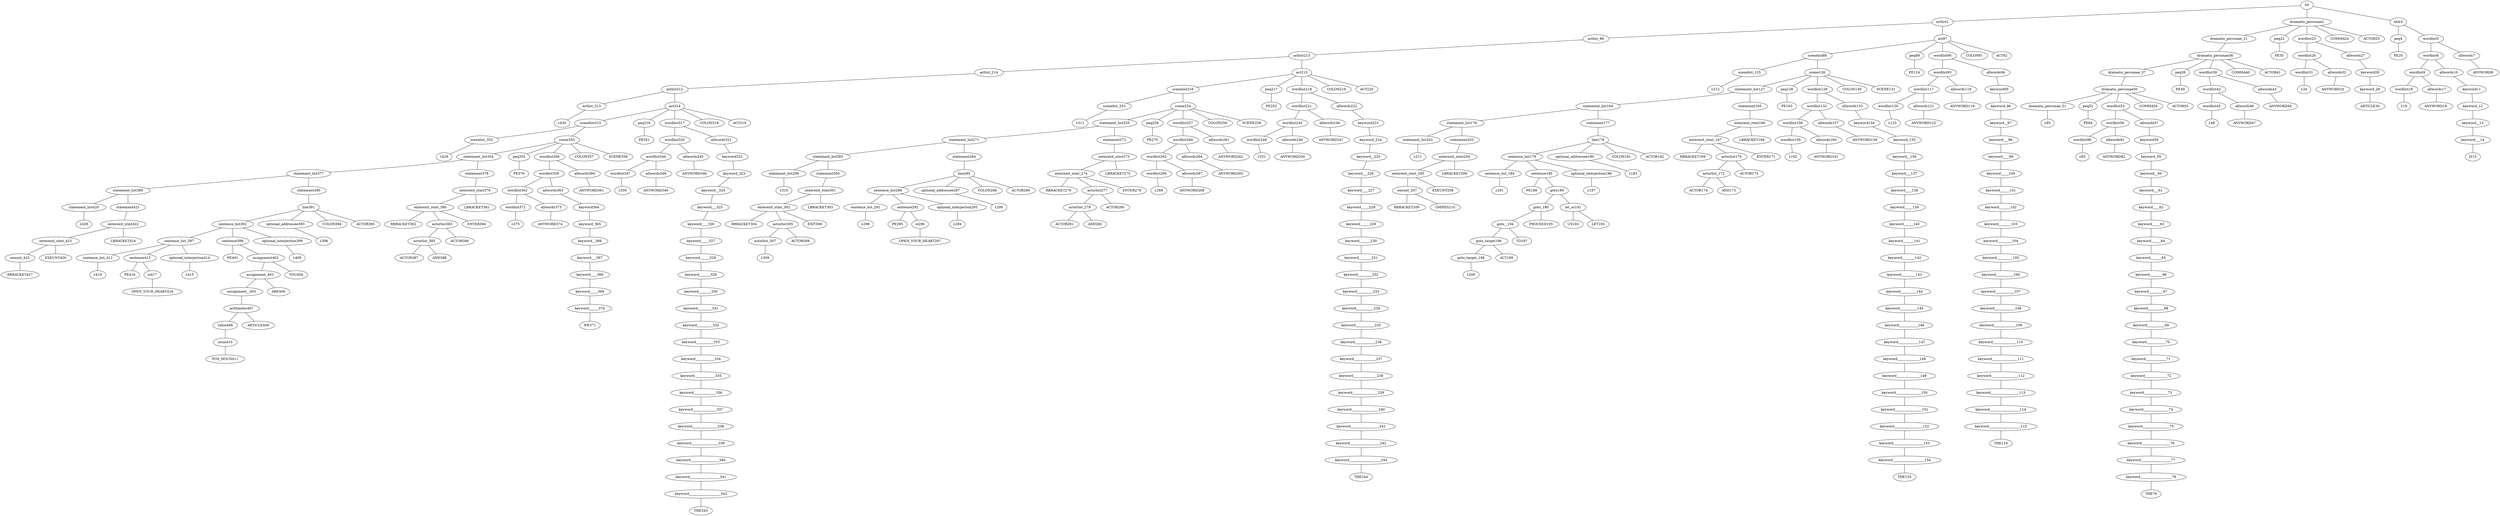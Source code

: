 strict graph {
	S0 -- actlist1
	S0 -- dramatis_personae2
	S0 -- title3

	title3 -- peq4
	title3 -- wordlist5

	wordlist5 -- wordlist6
	wordlist5 -- allwords7

	allwords7 -- ANYWORD8


	wordlist6 -- wordlist9
	wordlist6 -- allwords10

	allwords10 -- keyword11

	keyword11 -- keyword_12

	keyword_12 -- keyword__13

	keyword__13 -- keyword___14

	keyword___14 -- IS15


	wordlist9 -- wordlist16
	wordlist9 -- allwords17

	allwords17 -- ANYWORD18


	wordlist16 -- λ19

	peq4 -- PE20


	dramatis_personae2 -- dramatis_personae_21
	dramatis_personae2 -- peq22
	dramatis_personae2 -- wordlist23
	dramatis_personae2 -- COMMA24
	dramatis_personae2 -- ACTOR25



	wordlist23 -- wordlist26
	wordlist23 -- allwords27

	allwords27 -- keyword28

	keyword28 -- keyword_29

	keyword_29 -- ARTICLE30


	wordlist26 -- wordlist31
	wordlist26 -- allwords32

	allwords32 -- ANYWORD33


	wordlist31 -- λ34

	peq22 -- PE35


	dramatis_personae_21 -- dramatis_personae36

	dramatis_personae36 -- dramatis_personae_37
	dramatis_personae36 -- peq38
	dramatis_personae36 -- wordlist39
	dramatis_personae36 -- COMMA40
	dramatis_personae36 -- ACTOR41



	wordlist39 -- wordlist42
	wordlist39 -- allwords43

	allwords43 -- ANYWORD44


	wordlist42 -- wordlist45
	wordlist42 -- allwords46

	allwords46 -- ANYWORD47


	wordlist45 -- λ48

	peq38 -- PE49


	dramatis_personae_37 -- dramatis_personae50

	dramatis_personae50 -- dramatis_personae_51
	dramatis_personae50 -- peq52
	dramatis_personae50 -- wordlist53
	dramatis_personae50 -- COMMA54
	dramatis_personae50 -- ACTOR55



	wordlist53 -- wordlist56
	wordlist53 -- allwords57

	allwords57 -- keyword58

	keyword58 -- keyword_59

	keyword_59 -- keyword__60

	keyword__60 -- keyword___61

	keyword___61 -- keyword____62

	keyword____62 -- keyword_____63

	keyword_____63 -- keyword______64

	keyword______64 -- keyword_______65

	keyword_______65 -- keyword________66

	keyword________66 -- keyword_________67

	keyword_________67 -- keyword__________68

	keyword__________68 -- keyword___________69

	keyword___________69 -- keyword____________70

	keyword____________70 -- keyword_____________71

	keyword_____________71 -- keyword______________72

	keyword______________72 -- keyword_______________73

	keyword_______________73 -- keyword________________74

	keyword________________74 -- keyword_________________75

	keyword_________________75 -- keyword__________________76

	keyword__________________76 -- keyword___________________77

	keyword___________________77 -- keyword____________________78

	keyword____________________78 -- THE79


	wordlist56 -- wordlist80
	wordlist56 -- allwords81

	allwords81 -- ANYWORD82


	wordlist80 -- λ83

	peq52 -- PE84


	dramatis_personae_51 -- λ85

	actlist1 -- actlist_86
	actlist1 -- act87

	act87 -- scenelist88
	act87 -- peq89
	act87 -- wordlist90
	act87 -- COLON91
	act87 -- ACT92



	wordlist90 -- wordlist93
	wordlist90 -- allwords94

	allwords94 -- keyword95

	keyword95 -- keyword_96

	keyword_96 -- keyword__97

	keyword__97 -- keyword___98

	keyword___98 -- keyword____99

	keyword____99 -- keyword_____100

	keyword_____100 -- keyword______101

	keyword______101 -- keyword_______102

	keyword_______102 -- keyword________103

	keyword________103 -- keyword_________104

	keyword_________104 -- keyword__________105

	keyword__________105 -- keyword___________106

	keyword___________106 -- keyword____________107

	keyword____________107 -- keyword_____________108

	keyword_____________108 -- keyword______________109

	keyword______________109 -- keyword_______________110

	keyword_______________110 -- keyword________________111

	keyword________________111 -- keyword_________________112

	keyword_________________112 -- keyword__________________113

	keyword__________________113 -- keyword___________________114

	keyword___________________114 -- keyword____________________115

	keyword____________________115 -- THE116


	wordlist93 -- wordlist117
	wordlist93 -- allwords118

	allwords118 -- ANYWORD119


	wordlist117 -- wordlist120
	wordlist117 -- allwords121

	allwords121 -- ANYWORD122


	wordlist120 -- λ123

	peq89 -- PE124


	scenelist88 -- scenelist_125
	scenelist88 -- scene126

	scene126 -- statement_list127
	scene126 -- peq128
	scene126 -- wordlist129
	scene126 -- COLON130
	scene126 -- SCENE131



	wordlist129 -- wordlist132
	wordlist129 -- allwords133

	allwords133 -- keyword134

	keyword134 -- keyword_135

	keyword_135 -- keyword__136

	keyword__136 -- keyword___137

	keyword___137 -- keyword____138

	keyword____138 -- keyword_____139

	keyword_____139 -- keyword______140

	keyword______140 -- keyword_______141

	keyword_______141 -- keyword________142

	keyword________142 -- keyword_________143

	keyword_________143 -- keyword__________144

	keyword__________144 -- keyword___________145

	keyword___________145 -- keyword____________146

	keyword____________146 -- keyword_____________147

	keyword_____________147 -- keyword______________148

	keyword______________148 -- keyword_______________149

	keyword_______________149 -- keyword________________150

	keyword________________150 -- keyword_________________151

	keyword_________________151 -- keyword__________________152

	keyword__________________152 -- keyword___________________153

	keyword___________________153 -- keyword____________________154

	keyword____________________154 -- THE155


	wordlist132 -- wordlist156
	wordlist132 -- allwords157

	allwords157 -- ANYWORD158


	wordlist156 -- wordlist159
	wordlist156 -- allwords160

	allwords160 -- ANYWORD161


	wordlist159 -- λ162

	peq128 -- PE163


	statement_list127 -- statement_list164
	statement_list127 -- statement165

	statement165 -- enterexit_stmt166

	enterexit_stmt166 -- enterexit_stmt_167
	enterexit_stmt166 -- LBRACKET168


	enterexit_stmt_167 -- RBRACKET169
	enterexit_stmt_167 -- actorlist170
	enterexit_stmt_167 -- ENTER171


	actorlist170 -- actorlist_172
	actorlist170 -- ACTOR173


	actorlist_172 -- ACTOR174
	actorlist_172 -- AND175




	statement_list164 -- statement_list176
	statement_list164 -- statement177

	statement177 -- line178

	line178 -- sentence_list179
	line178 -- optional_addressee180
	line178 -- COLON181
	line178 -- ACTOR182



	optional_addressee180 -- λ183

	sentence_list179 -- sentence_list_184
	sentence_list179 -- sentence185
	sentence_list179 -- optional_interjection186

	optional_interjection186 -- λ187

	sentence185 -- PE188
	sentence185 -- goto189

	goto189 -- goto_190
	goto189 -- let_us191

	let_us191 -- US192
	let_us191 -- LET193



	goto_190 -- goto__194
	goto_190 -- PROCEED195


	goto__194 -- goto_target196
	goto__194 -- TO197


	goto_target196 -- goto_target_198
	goto_target196 -- ACT199


	goto_target_198 -- λ200


	sentence_list_184 -- λ201

	statement_list176 -- statement_list202
	statement_list176 -- statement203

	statement203 -- enterexit_stmt204

	enterexit_stmt204 -- enterexit_stmt_205
	enterexit_stmt204 -- LBRACKET206


	enterexit_stmt_205 -- exeunt_207
	enterexit_stmt_205 -- EXEUNT208


	exeunt_207 -- RBRACKET209
	exeunt_207 -- OMNES210



	statement_list202 -- λ211

	scenelist_125 -- λ212

	actlist_86 -- actlist213

	actlist213 -- actlist_214
	actlist213 -- act215

	act215 -- scenelist216
	act215 -- peq217
	act215 -- wordlist218
	act215 -- COLON219
	act215 -- ACT220



	wordlist218 -- wordlist221
	wordlist218 -- allwords222

	allwords222 -- keyword223

	keyword223 -- keyword_224

	keyword_224 -- keyword__225

	keyword__225 -- keyword___226

	keyword___226 -- keyword____227

	keyword____227 -- keyword_____228

	keyword_____228 -- keyword______229

	keyword______229 -- keyword_______230

	keyword_______230 -- keyword________231

	keyword________231 -- keyword_________232

	keyword_________232 -- keyword__________233

	keyword__________233 -- keyword___________234

	keyword___________234 -- keyword____________235

	keyword____________235 -- keyword_____________236

	keyword_____________236 -- keyword______________237

	keyword______________237 -- keyword_______________238

	keyword_______________238 -- keyword________________239

	keyword________________239 -- keyword_________________240

	keyword_________________240 -- keyword__________________241

	keyword__________________241 -- keyword___________________242

	keyword___________________242 -- keyword____________________243

	keyword____________________243 -- THE244


	wordlist221 -- wordlist245
	wordlist221 -- allwords246

	allwords246 -- ANYWORD247


	wordlist245 -- wordlist248
	wordlist245 -- allwords249

	allwords249 -- ANYWORD250


	wordlist248 -- λ251

	peq217 -- PE252


	scenelist216 -- scenelist_253
	scenelist216 -- scene254

	scene254 -- statement_list255
	scene254 -- peq256
	scene254 -- wordlist257
	scene254 -- COLON258
	scene254 -- SCENE259



	wordlist257 -- wordlist260
	wordlist257 -- allwords261

	allwords261 -- ANYWORD262


	wordlist260 -- wordlist263
	wordlist260 -- allwords264

	allwords264 -- ANYWORD265


	wordlist263 -- wordlist266
	wordlist263 -- allwords267

	allwords267 -- ANYWORD268


	wordlist266 -- λ269

	peq256 -- PE270


	statement_list255 -- statement_list271
	statement_list255 -- statement272

	statement272 -- enterexit_stmt273

	enterexit_stmt273 -- enterexit_stmt_274
	enterexit_stmt273 -- LBRACKET275


	enterexit_stmt_274 -- RBRACKET276
	enterexit_stmt_274 -- actorlist277
	enterexit_stmt_274 -- ENTER278


	actorlist277 -- actorlist_279
	actorlist277 -- ACTOR280


	actorlist_279 -- ACTOR281
	actorlist_279 -- AND282




	statement_list271 -- statement_list283
	statement_list271 -- statement284

	statement284 -- line285

	line285 -- sentence_list286
	line285 -- optional_addressee287
	line285 -- COLON288
	line285 -- ACTOR289



	optional_addressee287 -- λ290

	sentence_list286 -- sentence_list_291
	sentence_list286 -- sentence292
	sentence_list286 -- optional_interjection293

	optional_interjection293 -- λ294

	sentence292 -- PE295
	sentence292 -- io296

	io296 -- OPEN_YOUR_HEART297



	sentence_list_291 -- λ298

	statement_list283 -- statement_list299
	statement_list283 -- statement300

	statement300 -- enterexit_stmt301

	enterexit_stmt301 -- enterexit_stmt_302
	enterexit_stmt301 -- LBRACKET303


	enterexit_stmt_302 -- RBRACKET304
	enterexit_stmt_302 -- actorlist305
	enterexit_stmt_302 -- EXIT306


	actorlist305 -- actorlist_307
	actorlist305 -- ACTOR308


	actorlist_307 -- λ309


	statement_list299 -- λ310

	scenelist_253 -- λ311

	actlist_214 -- actlist312

	actlist312 -- actlist_313
	actlist312 -- act314

	act314 -- scenelist315
	act314 -- peq316
	act314 -- wordlist317
	act314 -- COLON318
	act314 -- ACT319



	wordlist317 -- wordlist320
	wordlist317 -- allwords321

	allwords321 -- keyword322

	keyword322 -- keyword_323

	keyword_323 -- keyword__324

	keyword__324 -- keyword___325

	keyword___325 -- keyword____326

	keyword____326 -- keyword_____327

	keyword_____327 -- keyword______328

	keyword______328 -- keyword_______329

	keyword_______329 -- keyword________330

	keyword________330 -- keyword_________331

	keyword_________331 -- keyword__________332

	keyword__________332 -- keyword___________333

	keyword___________333 -- keyword____________334

	keyword____________334 -- keyword_____________335

	keyword_____________335 -- keyword______________336

	keyword______________336 -- keyword_______________337

	keyword_______________337 -- keyword________________338

	keyword________________338 -- keyword_________________339

	keyword_________________339 -- keyword__________________340

	keyword__________________340 -- keyword___________________341

	keyword___________________341 -- keyword____________________342

	keyword____________________342 -- THE343


	wordlist320 -- wordlist344
	wordlist320 -- allwords345

	allwords345 -- ANYWORD346


	wordlist344 -- wordlist347
	wordlist344 -- allwords348

	allwords348 -- ANYWORD349


	wordlist347 -- λ350

	peq316 -- PE351


	scenelist315 -- scenelist_352
	scenelist315 -- scene353

	scene353 -- statement_list354
	scene353 -- peq355
	scene353 -- wordlist356
	scene353 -- COLON357
	scene353 -- SCENE358



	wordlist356 -- wordlist359
	wordlist356 -- allwords360

	allwords360 -- ANYWORD361


	wordlist359 -- wordlist362
	wordlist359 -- allwords363

	allwords363 -- keyword364

	keyword364 -- keyword_365

	keyword_365 -- keyword__366

	keyword__366 -- keyword___367

	keyword___367 -- keyword____368

	keyword____368 -- keyword_____369

	keyword_____369 -- keyword______370

	keyword______370 -- WE371


	wordlist362 -- wordlist372
	wordlist362 -- allwords373

	allwords373 -- ANYWORD374


	wordlist372 -- λ375

	peq355 -- PE376


	statement_list354 -- statement_list377
	statement_list354 -- statement378

	statement378 -- enterexit_stmt379

	enterexit_stmt379 -- enterexit_stmt_380
	enterexit_stmt379 -- LBRACKET381


	enterexit_stmt_380 -- RBRACKET382
	enterexit_stmt_380 -- actorlist383
	enterexit_stmt_380 -- ENTER384


	actorlist383 -- actorlist_385
	actorlist383 -- ACTOR386


	actorlist_385 -- ACTOR387
	actorlist_385 -- AND388




	statement_list377 -- statement_list389
	statement_list377 -- statement390

	statement390 -- line391

	line391 -- sentence_list392
	line391 -- optional_addressee393
	line391 -- COLON394
	line391 -- ACTOR395



	optional_addressee393 -- λ396

	sentence_list392 -- sentence_list_397
	sentence_list392 -- sentence398
	sentence_list392 -- optional_interjection399

	optional_interjection399 -- λ400

	sentence398 -- PE401
	sentence398 -- assignment402

	assignment402 -- assignment_403
	assignment402 -- YOU404


	assignment_403 -- assignment__405
	assignment_403 -- ARE406


	assignment__405 -- arithmetic407

	arithmetic407 -- value408
	arithmetic407 -- ARTICLE409


	value408 -- noun410

	noun410 -- POS_NOUN411



	sentence_list_397 -- sentence_list_412
	sentence_list_397 -- sentence413
	sentence_list_397 -- optional_interjection414

	optional_interjection414 -- λ415

	sentence413 -- PE416
	sentence413 -- io417

	io417 -- OPEN_YOUR_HEART418



	sentence_list_412 -- λ419

	statement_list389 -- statement_list420
	statement_list389 -- statement421

	statement421 -- enterexit_stmt422

	enterexit_stmt422 -- enterexit_stmt_423
	enterexit_stmt422 -- LBRACKET424


	enterexit_stmt_423 -- exeunt_425
	enterexit_stmt_423 -- EXEUNT426


	exeunt_425 -- RBRACKET427


	statement_list420 -- λ428

	scenelist_352 -- λ429

	actlist_313 -- λ430


}